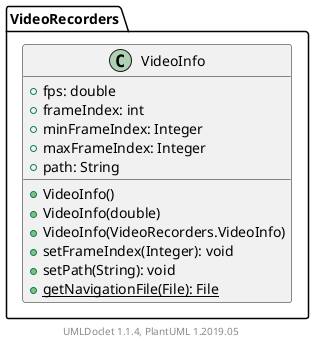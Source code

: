 @startuml

    class VideoRecorders.VideoInfo [[VideoRecorders.VideoInfo.html]] {
        +fps: double
        +frameIndex: int
        +minFrameIndex: Integer
        +maxFrameIndex: Integer
        +path: String
        +VideoInfo()
        +VideoInfo(double)
        +VideoInfo(VideoRecorders.VideoInfo)
        +setFrameIndex(Integer): void
        +setPath(String): void
        {static} +getNavigationFile(File): File
    }


    center footer UMLDoclet 1.1.4, PlantUML 1.2019.05
@enduml
